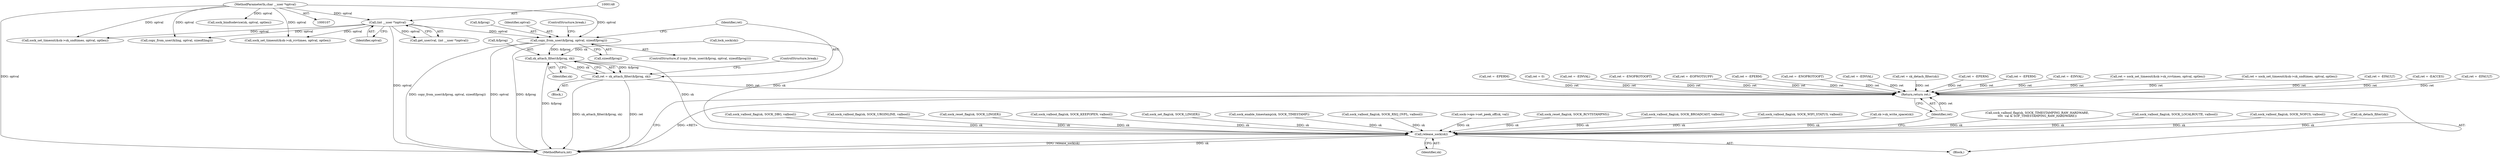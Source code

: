 digraph "0_linux_3e10986d1d698140747fcfc2761ec9cb64c1d582@API" {
"1000571" [label="(Call,copy_from_user(&fprog, optval, sizeof(fprog)))"];
"1000147" [label="(Call,(int __user *)optval)"];
"1000111" [label="(MethodParameterIn,char __user *optval)"];
"1000580" [label="(Call,sk_attach_filter(&fprog, sk))"];
"1000578" [label="(Call,ret = sk_attach_filter(&fprog, sk))"];
"1000666" [label="(Return,return ret;)"];
"1000664" [label="(Call,release_sock(sk))"];
"1000572" [label="(Call,&fprog)"];
"1000584" [label="(ControlStructure,break;)"];
"1000457" [label="(Call,sock_reset_flag(sk, SOCK_RCVTSTAMPNS))"];
"1000350" [label="(Call,ret = -EINVAL)"];
"1000149" [label="(Identifier,optval)"];
"1000586" [label="(Call,ret = sk_detach_filter(sk))"];
"1000111" [label="(MethodParameterIn,char __user *optval)"];
"1000113" [label="(Block,)"];
"1000668" [label="(MethodReturn,int)"];
"1000207" [label="(Call,sock_valbool_flag(sk, SOCK_BROADCAST, valbool))"];
"1000581" [label="(Call,&fprog)"];
"1000631" [label="(Call,sock_valbool_flag(sk, SOCK_WIFI_STATUS, valbool))"];
"1000235" [label="(Call,sk->sk_write_space(sk))"];
"1000580" [label="(Call,sk_attach_filter(&fprog, sk))"];
"1000546" [label="(Call,sock_set_timeout(&sk->sk_sndtimeo, optval, optlen))"];
"1000244" [label="(Call,ret = -EPERM)"];
"1000159" [label="(Call,lock_sock(sk))"];
"1000613" [label="(Call,ret = -EPERM)"];
"1000356" [label="(Call,copy_from_user(&ling, optval, sizeof(ling)))"];
"1000467" [label="(Call,ret = -EINVAL)"];
"1000132" [label="(Call,sock_bindtodevice(sk, optval, optlen))"];
"1000533" [label="(Call,ret = sock_set_timeout(&sk->sk_rcvtimeo, optval, optlen))"];
"1000544" [label="(Call,ret = sock_set_timeout(&sk->sk_sndtimeo, optval, optlen))"];
"1000578" [label="(Call,ret = sk_attach_filter(&fprog, sk))"];
"1000515" [label="(Call,sock_valbool_flag(sk, SOCK_TIMESTAMPING_RAW_HARDWARE,\n\t\t\t\t  val & SOF_TIMESTAMPING_RAW_HARDWARE))"];
"1000363" [label="(Call,ret = -EFAULT)"];
"1000201" [label="(Call,sock_valbool_flag(sk, SOCK_LOCALROUTE, valbool))"];
"1000171" [label="(Call,ret = -EACCES)"];
"1000566" [label="(Call,ret = -EFAULT)"];
"1000653" [label="(Call,sock_valbool_flag(sk, SOCK_NOFCS, valbool))"];
"1000583" [label="(Identifier,sk)"];
"1000564" [label="(Block,)"];
"1000574" [label="(Identifier,optval)"];
"1000147" [label="(Call,(int __user *)optval)"];
"1000280" [label="(Call,ret = -EPERM)"];
"1000588" [label="(Call,sk_detach_filter(sk))"];
"1000176" [label="(Call,sock_valbool_flag(sk, SOCK_DBG, valbool))"];
"1000571" [label="(Call,copy_from_user(&fprog, optval, sizeof(fprog)))"];
"1000570" [label="(ControlStructure,if (copy_from_user(&fprog, optval, sizeof(fprog))))"];
"1000308" [label="(Call,sock_valbool_flag(sk, SOCK_URGINLINE, valbool))"];
"1000579" [label="(Identifier,ret)"];
"1000124" [label="(Call,ret = 0)"];
"1000575" [label="(Call,sizeof(fprog))"];
"1000555" [label="(Call,ret = -EINVAL)"];
"1000373" [label="(Call,sock_reset_flag(sk, SOCK_LINGER))"];
"1000302" [label="(Call,sock_valbool_flag(sk, SOCK_KEEPOPEN, valbool))"];
"1000659" [label="(Call,ret = -ENOPROTOOPT)"];
"1000647" [label="(Call,ret = -EOPNOTSUPP)"];
"1000405" [label="(Call,sock_set_flag(sk, SOCK_LINGER))"];
"1000449" [label="(Call,sock_enable_timestamp(sk, SOCK_TIMESTAMP))"];
"1000664" [label="(Call,release_sock(sk))"];
"1000535" [label="(Call,sock_set_timeout(&sk->sk_rcvtimeo, optval, optlen))"];
"1000667" [label="(Identifier,ret)"];
"1000625" [label="(Call,sock_valbool_flag(sk, SOCK_RXQ_OVFL, valbool))"];
"1000338" [label="(Call,ret = -EPERM)"];
"1000666" [label="(Return,return ret;)"];
"1000195" [label="(Call,ret = -ENOPROTOOPT)"];
"1000643" [label="(Call,sock->ops->set_peek_off(sk, val))"];
"1000665" [label="(Identifier,sk)"];
"1000145" [label="(Call,get_user(val, (int __user *)optval))"];
"1000577" [label="(ControlStructure,break;)"];
"1000571" -> "1000570"  [label="AST: "];
"1000571" -> "1000575"  [label="CFG: "];
"1000572" -> "1000571"  [label="AST: "];
"1000574" -> "1000571"  [label="AST: "];
"1000575" -> "1000571"  [label="AST: "];
"1000577" -> "1000571"  [label="CFG: "];
"1000579" -> "1000571"  [label="CFG: "];
"1000571" -> "1000668"  [label="DDG: copy_from_user(&fprog, optval, sizeof(fprog))"];
"1000571" -> "1000668"  [label="DDG: optval"];
"1000571" -> "1000668"  [label="DDG: &fprog"];
"1000147" -> "1000571"  [label="DDG: optval"];
"1000111" -> "1000571"  [label="DDG: optval"];
"1000571" -> "1000580"  [label="DDG: &fprog"];
"1000147" -> "1000145"  [label="AST: "];
"1000147" -> "1000149"  [label="CFG: "];
"1000148" -> "1000147"  [label="AST: "];
"1000149" -> "1000147"  [label="AST: "];
"1000145" -> "1000147"  [label="CFG: "];
"1000147" -> "1000668"  [label="DDG: optval"];
"1000147" -> "1000145"  [label="DDG: optval"];
"1000111" -> "1000147"  [label="DDG: optval"];
"1000147" -> "1000356"  [label="DDG: optval"];
"1000147" -> "1000535"  [label="DDG: optval"];
"1000147" -> "1000546"  [label="DDG: optval"];
"1000111" -> "1000107"  [label="AST: "];
"1000111" -> "1000668"  [label="DDG: optval"];
"1000111" -> "1000132"  [label="DDG: optval"];
"1000111" -> "1000356"  [label="DDG: optval"];
"1000111" -> "1000535"  [label="DDG: optval"];
"1000111" -> "1000546"  [label="DDG: optval"];
"1000580" -> "1000578"  [label="AST: "];
"1000580" -> "1000583"  [label="CFG: "];
"1000581" -> "1000580"  [label="AST: "];
"1000583" -> "1000580"  [label="AST: "];
"1000578" -> "1000580"  [label="CFG: "];
"1000580" -> "1000668"  [label="DDG: &fprog"];
"1000580" -> "1000578"  [label="DDG: &fprog"];
"1000580" -> "1000578"  [label="DDG: sk"];
"1000159" -> "1000580"  [label="DDG: sk"];
"1000580" -> "1000664"  [label="DDG: sk"];
"1000578" -> "1000564"  [label="AST: "];
"1000579" -> "1000578"  [label="AST: "];
"1000584" -> "1000578"  [label="CFG: "];
"1000578" -> "1000668"  [label="DDG: ret"];
"1000578" -> "1000668"  [label="DDG: sk_attach_filter(&fprog, sk)"];
"1000578" -> "1000666"  [label="DDG: ret"];
"1000666" -> "1000113"  [label="AST: "];
"1000666" -> "1000667"  [label="CFG: "];
"1000667" -> "1000666"  [label="AST: "];
"1000668" -> "1000666"  [label="CFG: "];
"1000666" -> "1000668"  [label="DDG: <RET>"];
"1000667" -> "1000666"  [label="DDG: ret"];
"1000338" -> "1000666"  [label="DDG: ret"];
"1000171" -> "1000666"  [label="DDG: ret"];
"1000124" -> "1000666"  [label="DDG: ret"];
"1000350" -> "1000666"  [label="DDG: ret"];
"1000659" -> "1000666"  [label="DDG: ret"];
"1000363" -> "1000666"  [label="DDG: ret"];
"1000467" -> "1000666"  [label="DDG: ret"];
"1000586" -> "1000666"  [label="DDG: ret"];
"1000566" -> "1000666"  [label="DDG: ret"];
"1000533" -> "1000666"  [label="DDG: ret"];
"1000244" -> "1000666"  [label="DDG: ret"];
"1000195" -> "1000666"  [label="DDG: ret"];
"1000613" -> "1000666"  [label="DDG: ret"];
"1000647" -> "1000666"  [label="DDG: ret"];
"1000555" -> "1000666"  [label="DDG: ret"];
"1000544" -> "1000666"  [label="DDG: ret"];
"1000280" -> "1000666"  [label="DDG: ret"];
"1000664" -> "1000113"  [label="AST: "];
"1000664" -> "1000665"  [label="CFG: "];
"1000665" -> "1000664"  [label="AST: "];
"1000667" -> "1000664"  [label="CFG: "];
"1000664" -> "1000668"  [label="DDG: release_sock(sk)"];
"1000664" -> "1000668"  [label="DDG: sk"];
"1000308" -> "1000664"  [label="DDG: sk"];
"1000588" -> "1000664"  [label="DDG: sk"];
"1000643" -> "1000664"  [label="DDG: sk"];
"1000159" -> "1000664"  [label="DDG: sk"];
"1000449" -> "1000664"  [label="DDG: sk"];
"1000515" -> "1000664"  [label="DDG: sk"];
"1000207" -> "1000664"  [label="DDG: sk"];
"1000176" -> "1000664"  [label="DDG: sk"];
"1000653" -> "1000664"  [label="DDG: sk"];
"1000373" -> "1000664"  [label="DDG: sk"];
"1000201" -> "1000664"  [label="DDG: sk"];
"1000625" -> "1000664"  [label="DDG: sk"];
"1000235" -> "1000664"  [label="DDG: sk"];
"1000631" -> "1000664"  [label="DDG: sk"];
"1000302" -> "1000664"  [label="DDG: sk"];
"1000405" -> "1000664"  [label="DDG: sk"];
"1000457" -> "1000664"  [label="DDG: sk"];
}
